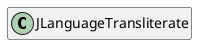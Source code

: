 @startuml
set namespaceSeparator \\
hide members
hide << alias >> circle

class JLanguageTransliterate
@enduml
